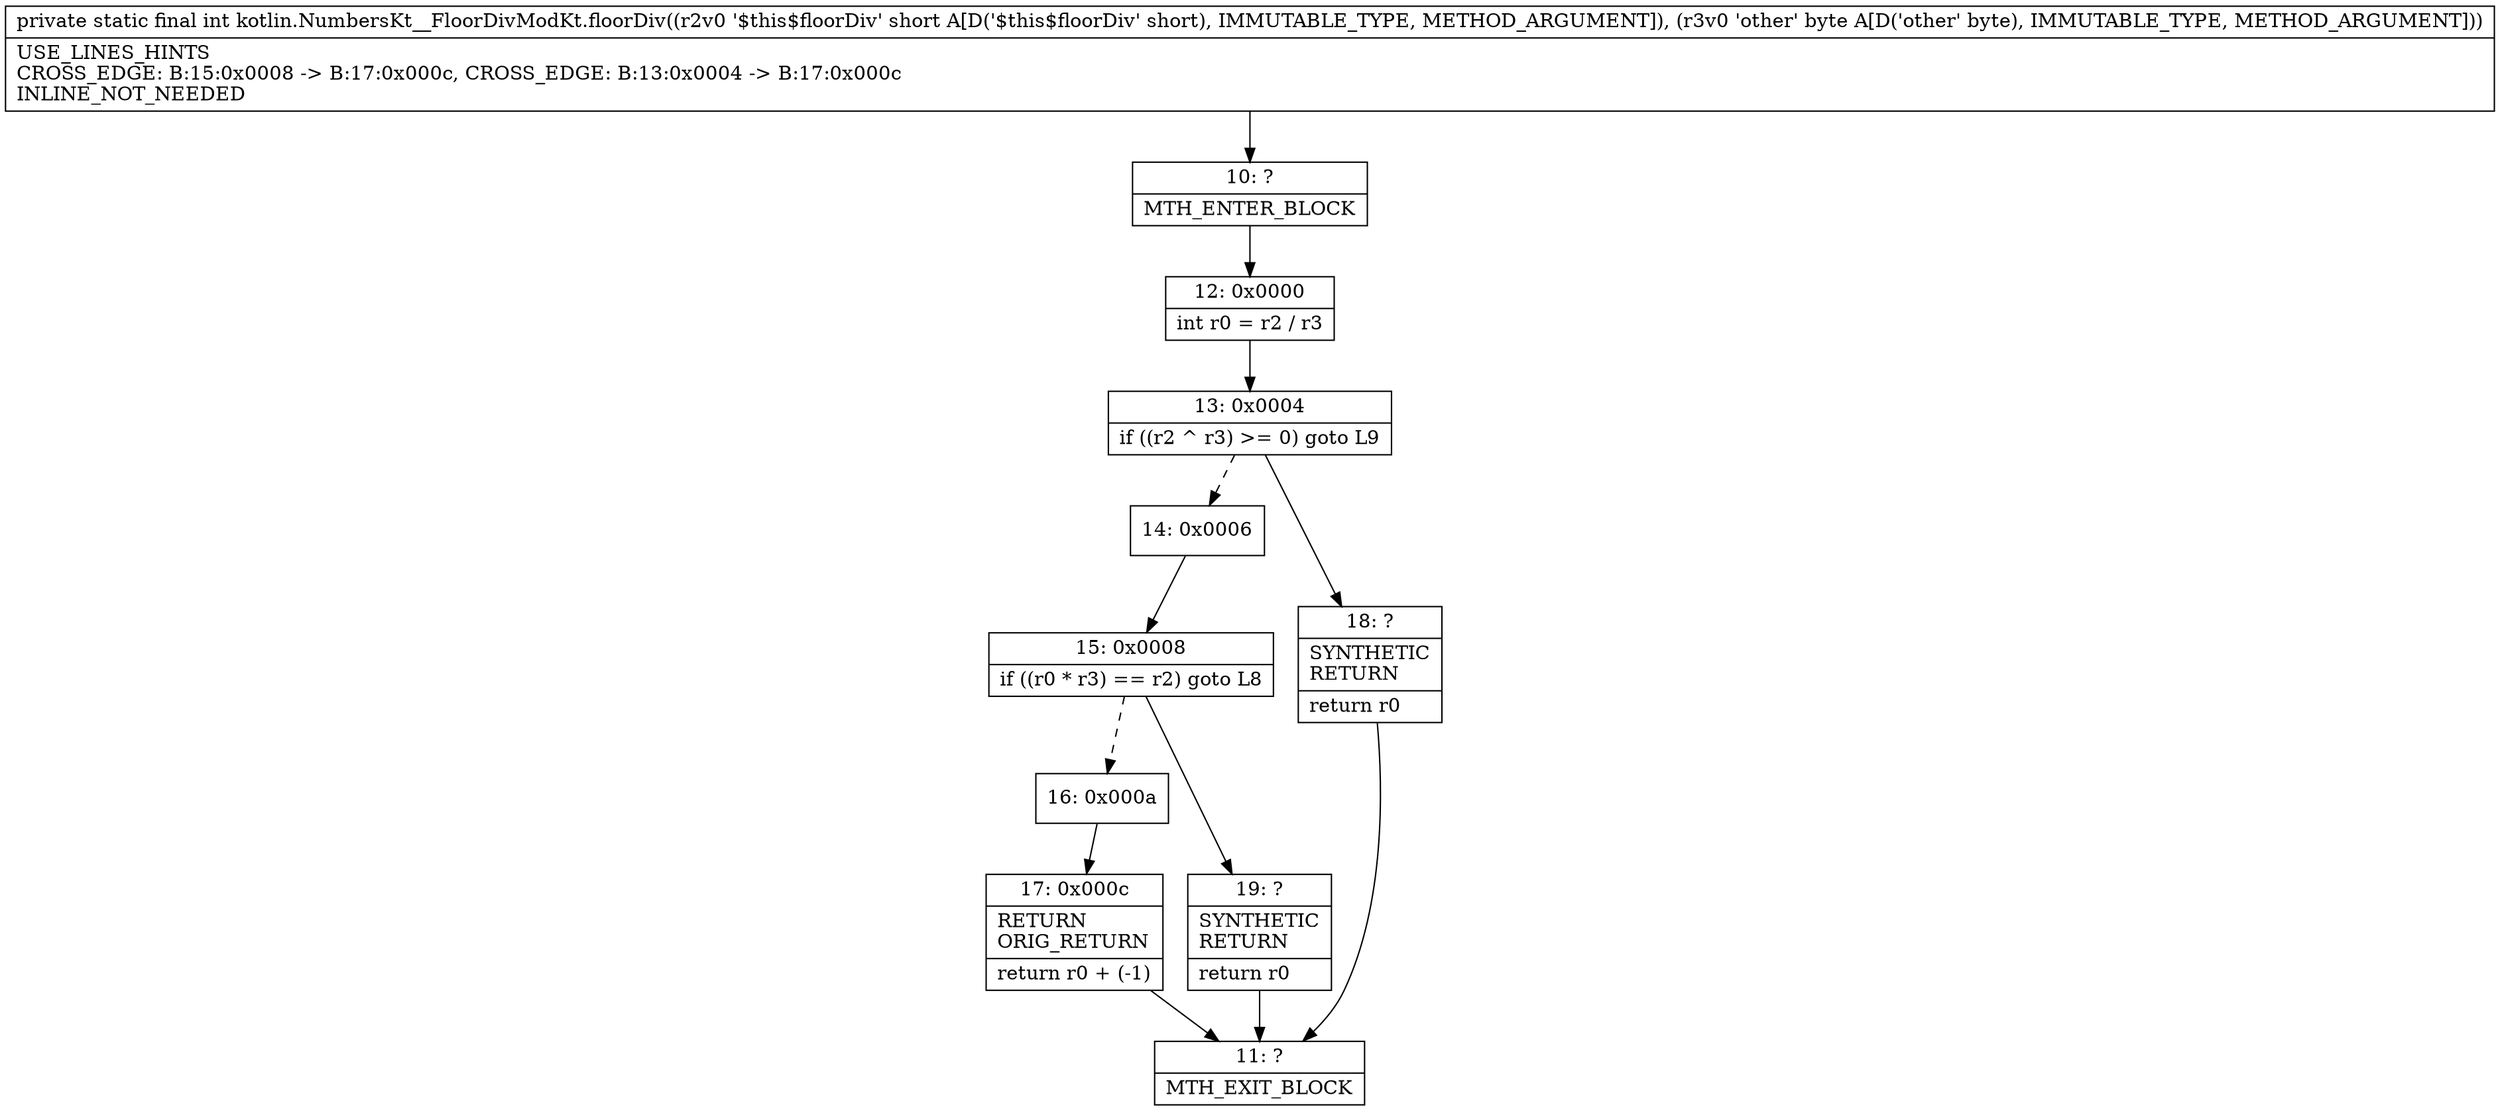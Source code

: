 digraph "CFG forkotlin.NumbersKt__FloorDivModKt.floorDiv(SB)I" {
Node_10 [shape=record,label="{10\:\ ?|MTH_ENTER_BLOCK\l}"];
Node_12 [shape=record,label="{12\:\ 0x0000|int r0 = r2 \/ r3\l}"];
Node_13 [shape=record,label="{13\:\ 0x0004|if ((r2 ^ r3) \>= 0) goto L9\l}"];
Node_14 [shape=record,label="{14\:\ 0x0006}"];
Node_15 [shape=record,label="{15\:\ 0x0008|if ((r0 * r3) == r2) goto L8\l}"];
Node_16 [shape=record,label="{16\:\ 0x000a}"];
Node_17 [shape=record,label="{17\:\ 0x000c|RETURN\lORIG_RETURN\l|return r0 + (\-1)\l}"];
Node_11 [shape=record,label="{11\:\ ?|MTH_EXIT_BLOCK\l}"];
Node_19 [shape=record,label="{19\:\ ?|SYNTHETIC\lRETURN\l|return r0\l}"];
Node_18 [shape=record,label="{18\:\ ?|SYNTHETIC\lRETURN\l|return r0\l}"];
MethodNode[shape=record,label="{private static final int kotlin.NumbersKt__FloorDivModKt.floorDiv((r2v0 '$this$floorDiv' short A[D('$this$floorDiv' short), IMMUTABLE_TYPE, METHOD_ARGUMENT]), (r3v0 'other' byte A[D('other' byte), IMMUTABLE_TYPE, METHOD_ARGUMENT]))  | USE_LINES_HINTS\lCROSS_EDGE: B:15:0x0008 \-\> B:17:0x000c, CROSS_EDGE: B:13:0x0004 \-\> B:17:0x000c\lINLINE_NOT_NEEDED\l}"];
MethodNode -> Node_10;Node_10 -> Node_12;
Node_12 -> Node_13;
Node_13 -> Node_14[style=dashed];
Node_13 -> Node_18;
Node_14 -> Node_15;
Node_15 -> Node_16[style=dashed];
Node_15 -> Node_19;
Node_16 -> Node_17;
Node_17 -> Node_11;
Node_19 -> Node_11;
Node_18 -> Node_11;
}

